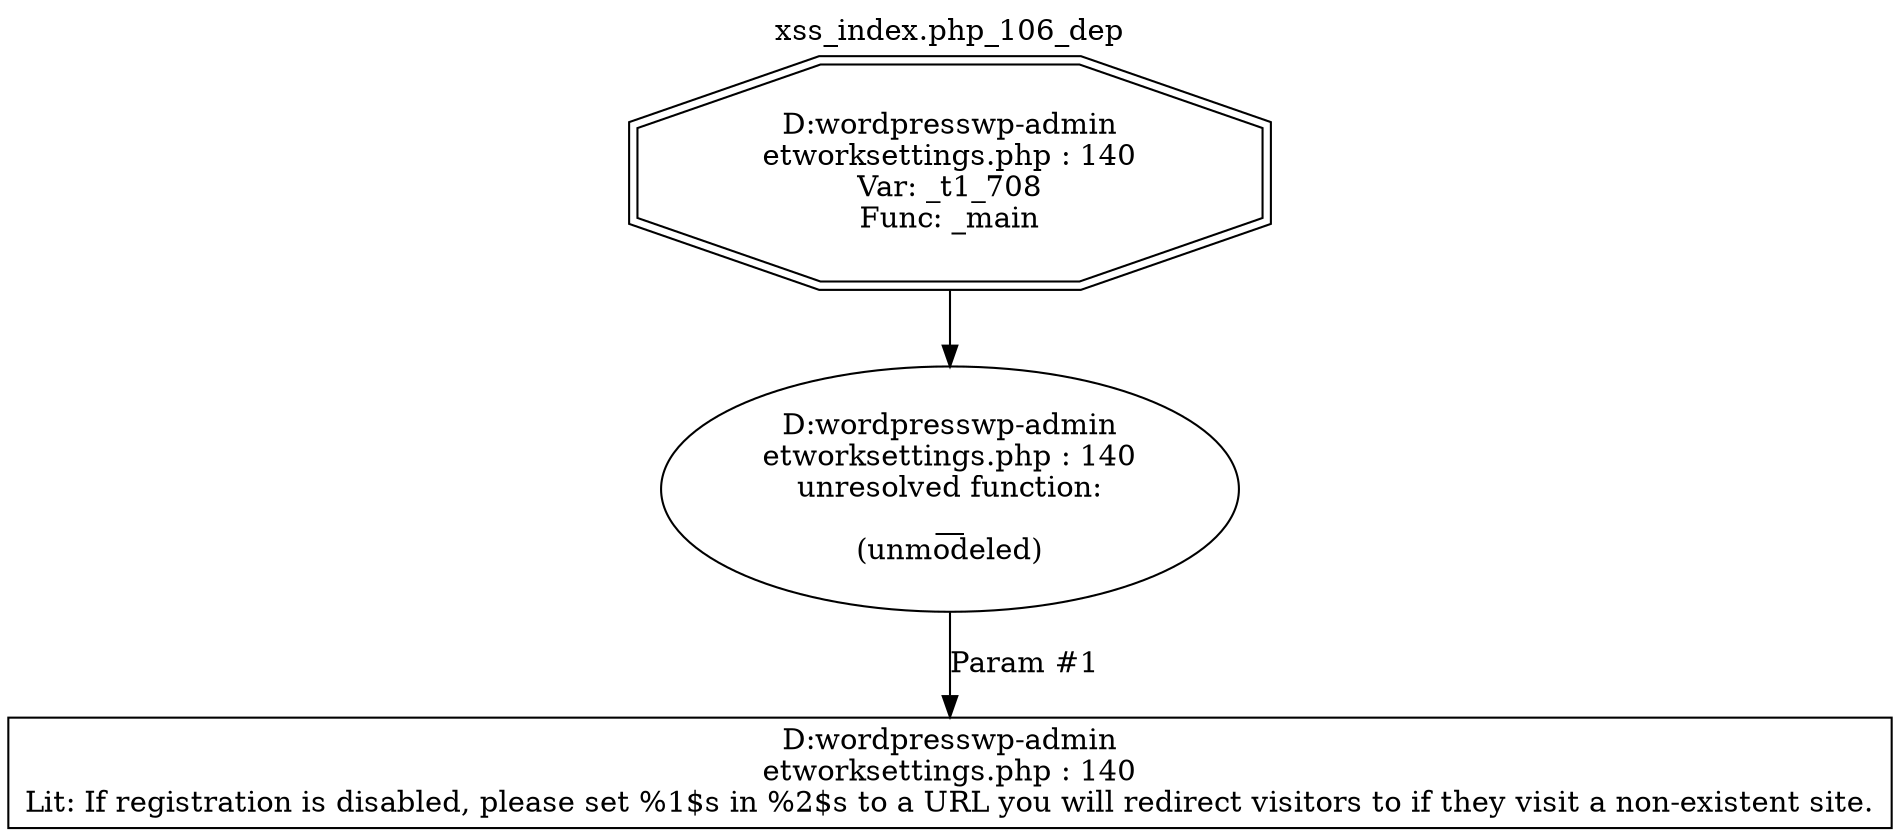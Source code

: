 digraph cfg {
  label="xss_index.php_106_dep";
  labelloc=t;
  n1 [shape=doubleoctagon, label="D:\wordpress\wp-admin\network\settings.php : 140\nVar: _t1_708\nFunc: _main\n"];
  n2 [shape=ellipse, label="D:\wordpress\wp-admin\network\settings.php : 140\nunresolved function:\n__\n(unmodeled)\n"];
  n3 [shape=box, label="D:\wordpress\wp-admin\network\settings.php : 140\nLit: If registration is disabled, please set %1$s in %2$s to a URL you will redirect visitors to if they visit a non-existent site.\n"];
  n1 -> n2;
  n2 -> n3[label="Param #1"];
}
